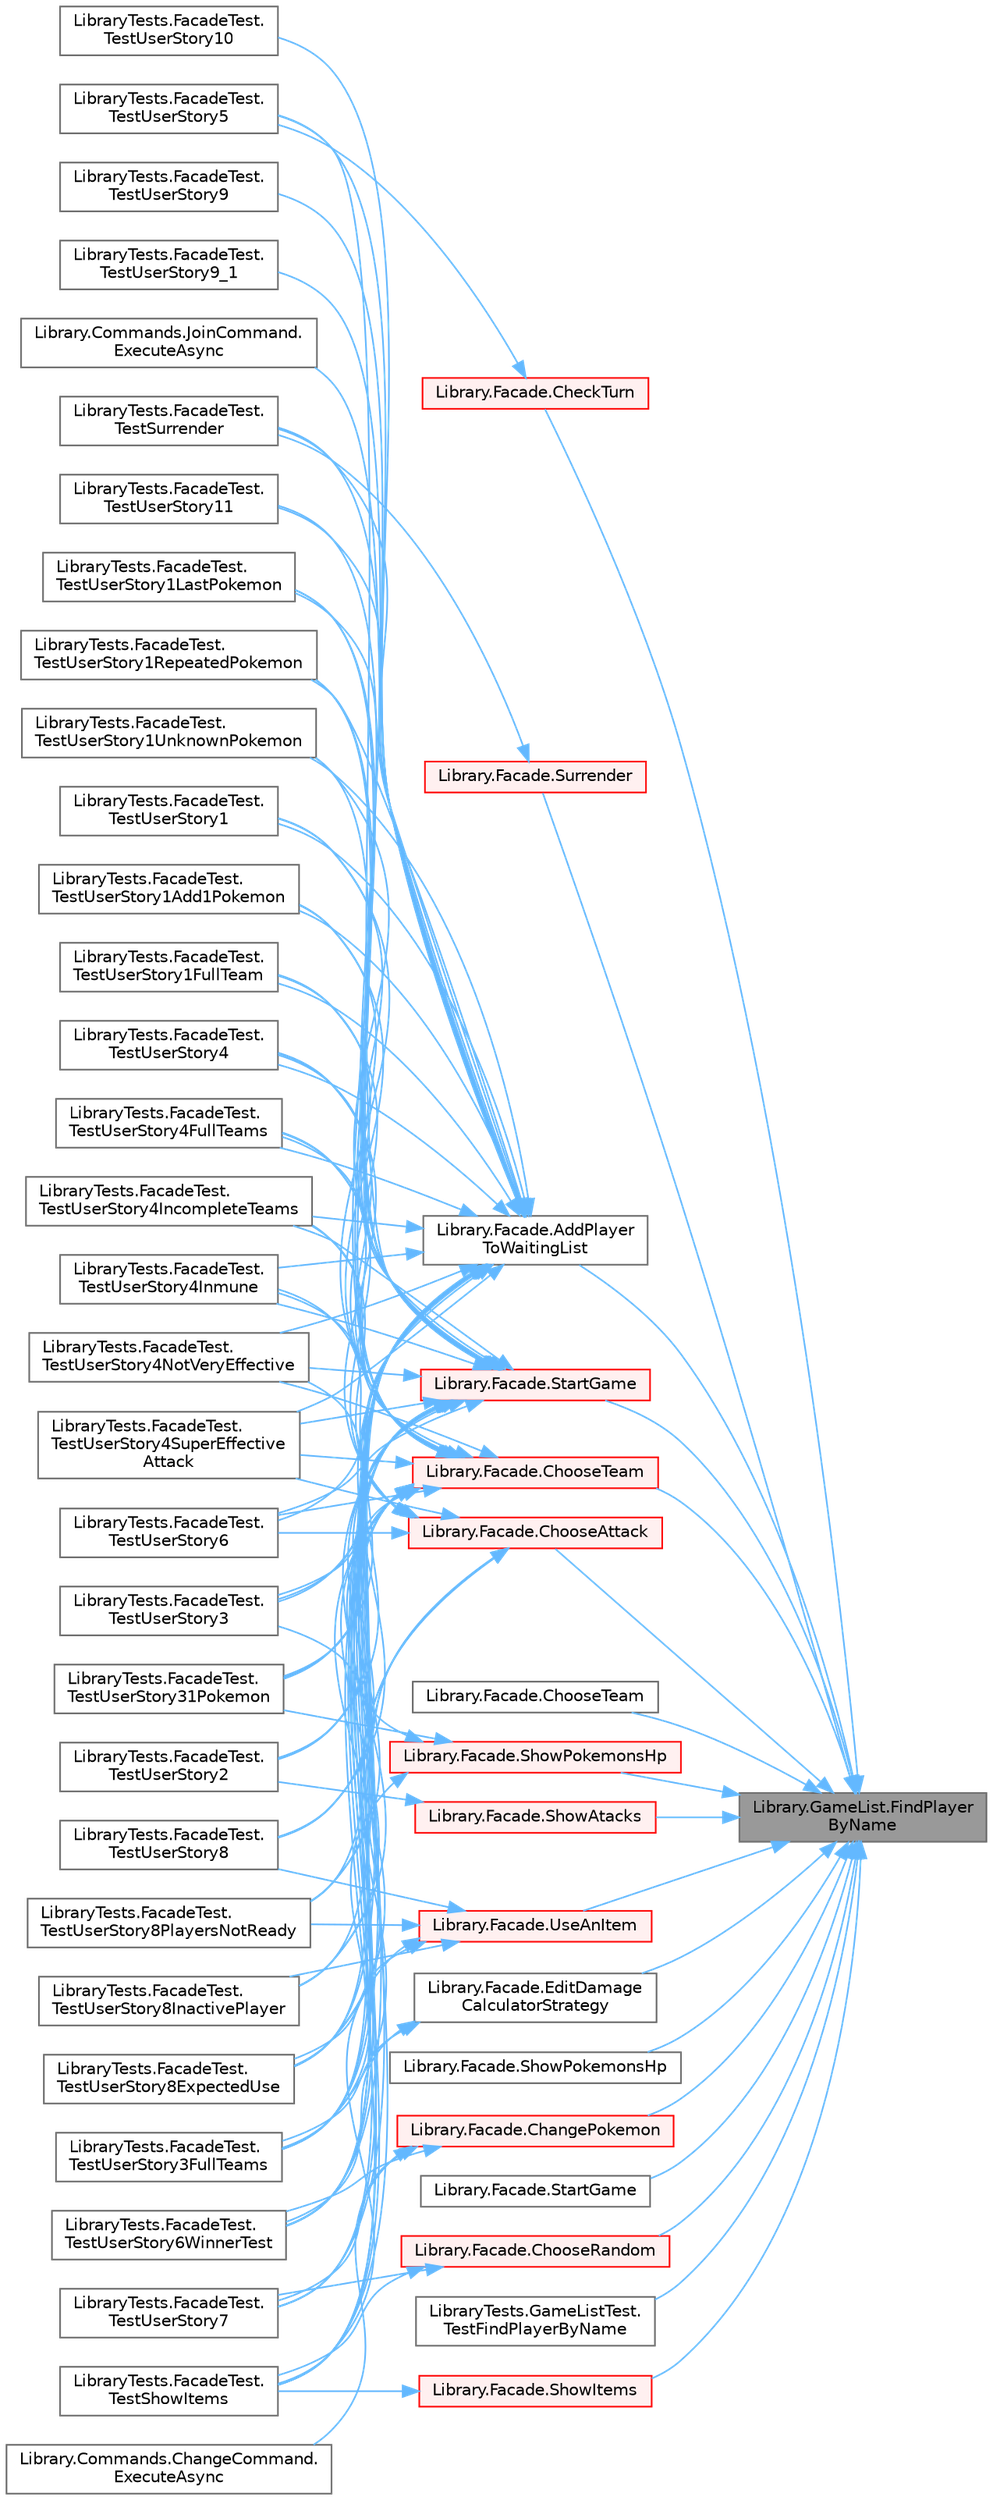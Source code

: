 digraph "Library.GameList.FindPlayerByName"
{
 // INTERACTIVE_SVG=YES
 // LATEX_PDF_SIZE
  bgcolor="transparent";
  edge [fontname=Helvetica,fontsize=10,labelfontname=Helvetica,labelfontsize=10];
  node [fontname=Helvetica,fontsize=10,shape=box,height=0.2,width=0.4];
  rankdir="RL";
  Node1 [id="Node000001",label="Library.GameList.FindPlayer\lByName",height=0.2,width=0.4,color="gray40", fillcolor="grey60", style="filled", fontcolor="black",tooltip="Devuelve un jugador buscandolo por su nombre."];
  Node1 -> Node2 [id="edge1_Node000001_Node000002",dir="back",color="steelblue1",style="solid",tooltip=" "];
  Node2 [id="Node000002",label="Library.Facade.AddPlayer\lToWaitingList",height=0.2,width=0.4,color="grey40", fillcolor="white", style="filled",URL="$classLibrary_1_1Facade.html#ab8784ba49bab75ab95697412f7154c37",tooltip="Historia de usuario 9: Agrega un jugador a la lista de espera."];
  Node2 -> Node3 [id="edge2_Node000002_Node000003",dir="back",color="steelblue1",style="solid",tooltip=" "];
  Node3 [id="Node000003",label="Library.Commands.JoinCommand.\lExecuteAsync",height=0.2,width=0.4,color="grey40", fillcolor="white", style="filled",URL="$classLibrary_1_1Commands_1_1JoinCommand.html#aa20b376619f55db3b80d51c603787598",tooltip="Implementa el comando 'join'. Este comando une al jugador que envía el mensaje a la lista de jugadore..."];
  Node2 -> Node4 [id="edge3_Node000002_Node000004",dir="back",color="steelblue1",style="solid",tooltip=" "];
  Node4 [id="Node000004",label="LibraryTests.FacadeTest.\lTestShowItems",height=0.2,width=0.4,color="grey40", fillcolor="white", style="filled",URL="$classLibraryTests_1_1FacadeTest.html#a90456bb6f0c4f16501499eefaa327dfd",tooltip="Verifica que los items disponibles de un jugador se muestren correctamente."];
  Node2 -> Node5 [id="edge4_Node000002_Node000005",dir="back",color="steelblue1",style="solid",tooltip=" "];
  Node5 [id="Node000005",label="LibraryTests.FacadeTest.\lTestSurrender",height=0.2,width=0.4,color="grey40", fillcolor="white", style="filled",URL="$classLibraryTests_1_1FacadeTest.html#a59409b12f5f11ca59b1722c05da89de0",tooltip="Verifica que un jugador solo pueda rendirse si está en una partida activa."];
  Node2 -> Node6 [id="edge5_Node000002_Node000006",dir="back",color="steelblue1",style="solid",tooltip=" "];
  Node6 [id="Node000006",label="LibraryTests.FacadeTest.\lTestUserStory1",height=0.2,width=0.4,color="grey40", fillcolor="white", style="filled",URL="$classLibraryTests_1_1FacadeTest.html#a0c532a87220e7aa87b92a92e99c193c0",tooltip="Test de la historia de usuario 1."];
  Node2 -> Node7 [id="edge6_Node000002_Node000007",dir="back",color="steelblue1",style="solid",tooltip=" "];
  Node7 [id="Node000007",label="LibraryTests.FacadeTest.\lTestUserStory10",height=0.2,width=0.4,color="grey40", fillcolor="white", style="filled",URL="$classLibraryTests_1_1FacadeTest.html#a37b9657e8da7c1732b914ff3ff5a5ac0",tooltip="Test de la historia de usuario 10."];
  Node2 -> Node8 [id="edge7_Node000002_Node000008",dir="back",color="steelblue1",style="solid",tooltip=" "];
  Node8 [id="Node000008",label="LibraryTests.FacadeTest.\lTestUserStory11",height=0.2,width=0.4,color="grey40", fillcolor="white", style="filled",URL="$classLibraryTests_1_1FacadeTest.html#ab3570deef98f9efd32b87177c43f9e25",tooltip="Test de la historia de usuario 11."];
  Node2 -> Node9 [id="edge8_Node000002_Node000009",dir="back",color="steelblue1",style="solid",tooltip=" "];
  Node9 [id="Node000009",label="LibraryTests.FacadeTest.\lTestUserStory1Add1Pokemon",height=0.2,width=0.4,color="grey40", fillcolor="white", style="filled",URL="$classLibraryTests_1_1FacadeTest.html#a10bd8bf843aaa0239a2b9a75a1f01d55",tooltip="Verifica que un jugador puede añadir un Pokemon a su equipo."];
  Node2 -> Node10 [id="edge9_Node000002_Node000010",dir="back",color="steelblue1",style="solid",tooltip=" "];
  Node10 [id="Node000010",label="LibraryTests.FacadeTest.\lTestUserStory1FullTeam",height=0.2,width=0.4,color="grey40", fillcolor="white", style="filled",URL="$classLibraryTests_1_1FacadeTest.html#ac182763b9e55bee3ace5da415ab5f5b5",tooltip="Comprueba que no se pueden agregar más de 6 Pokemon a un equipo."];
  Node2 -> Node11 [id="edge10_Node000002_Node000011",dir="back",color="steelblue1",style="solid",tooltip=" "];
  Node11 [id="Node000011",label="LibraryTests.FacadeTest.\lTestUserStory1LastPokemon",height=0.2,width=0.4,color="grey40", fillcolor="white", style="filled",URL="$classLibraryTests_1_1FacadeTest.html#a538b13d1b3f8d861bf5a4ab1525cf9c0",tooltip="Verifica que cuando el jugador completa su equipo con 6 Pokemon, se muestra un mensaje indicando que ..."];
  Node2 -> Node12 [id="edge11_Node000002_Node000012",dir="back",color="steelblue1",style="solid",tooltip=" "];
  Node12 [id="Node000012",label="LibraryTests.FacadeTest.\lTestUserStory1RepeatedPokemon",height=0.2,width=0.4,color="grey40", fillcolor="white", style="filled",URL="$classLibraryTests_1_1FacadeTest.html#a5db4ed9186bb93b71c48c0284fa6209e",tooltip="Comprueba que no se puede añadir un Pokemon ya presente en el equipo del jugador."];
  Node2 -> Node13 [id="edge12_Node000002_Node000013",dir="back",color="steelblue1",style="solid",tooltip=" "];
  Node13 [id="Node000013",label="LibraryTests.FacadeTest.\lTestUserStory1UnknownPokemon",height=0.2,width=0.4,color="grey40", fillcolor="white", style="filled",URL="$classLibraryTests_1_1FacadeTest.html#abbba8e9f24b1b2d8b74bb5c23165eac6",tooltip="Verifica que si un jugador intenta elegir un Pokemon inexistente, se muestra un mensaje de error."];
  Node2 -> Node14 [id="edge13_Node000002_Node000014",dir="back",color="steelblue1",style="solid",tooltip=" "];
  Node14 [id="Node000014",label="LibraryTests.FacadeTest.\lTestUserStory2",height=0.2,width=0.4,color="grey40", fillcolor="white", style="filled",URL="$classLibraryTests_1_1FacadeTest.html#a486b36d23bdad6150c34d2bd3f3dced6",tooltip="Test de la historia de usuario 2."];
  Node2 -> Node15 [id="edge14_Node000002_Node000015",dir="back",color="steelblue1",style="solid",tooltip=" "];
  Node15 [id="Node000015",label="LibraryTests.FacadeTest.\lTestUserStory3",height=0.2,width=0.4,color="grey40", fillcolor="white", style="filled",URL="$classLibraryTests_1_1FacadeTest.html#a174a904b645e5f5216e6fb9dc4630817",tooltip="Test de la historia de usuario 3."];
  Node2 -> Node16 [id="edge15_Node000002_Node000016",dir="back",color="steelblue1",style="solid",tooltip=" "];
  Node16 [id="Node000016",label="LibraryTests.FacadeTest.\lTestUserStory31Pokemon",height=0.2,width=0.4,color="grey40", fillcolor="white", style="filled",URL="$classLibraryTests_1_1FacadeTest.html#ad457dd01813745d9531ce7f619201084",tooltip="Verifica que se muestra el HP de los Pokemon del jugador y también si otro jugador no ha completado s..."];
  Node2 -> Node17 [id="edge16_Node000002_Node000017",dir="back",color="steelblue1",style="solid",tooltip=" "];
  Node17 [id="Node000017",label="LibraryTests.FacadeTest.\lTestUserStory3FullTeams",height=0.2,width=0.4,color="grey40", fillcolor="white", style="filled",URL="$classLibraryTests_1_1FacadeTest.html#aac6a0d41eb91460778db5af54f63130b",tooltip="Verifica que cuando ambos jugadores tienen equipos completos, se puede muestrar el HP de los Pokemon ..."];
  Node2 -> Node18 [id="edge17_Node000002_Node000018",dir="back",color="steelblue1",style="solid",tooltip=" "];
  Node18 [id="Node000018",label="LibraryTests.FacadeTest.\lTestUserStory4",height=0.2,width=0.4,color="grey40", fillcolor="white", style="filled",URL="$classLibraryTests_1_1FacadeTest.html#a2fe51ecedbe3ba492916233594b36d73",tooltip="Test de la historia de usuario 4."];
  Node2 -> Node19 [id="edge18_Node000002_Node000019",dir="back",color="steelblue1",style="solid",tooltip=" "];
  Node19 [id="Node000019",label="LibraryTests.FacadeTest.\lTestUserStory4FullTeams",height=0.2,width=0.4,color="grey40", fillcolor="white", style="filled",URL="$classLibraryTests_1_1FacadeTest.html#a7b3d6724741172801da3d1894f315940",tooltip="Verifica que un jugador puede realizar un ataque solo si es el jugador activo y si el ataque existe e..."];
  Node2 -> Node20 [id="edge19_Node000002_Node000020",dir="back",color="steelblue1",style="solid",tooltip=" "];
  Node20 [id="Node000020",label="LibraryTests.FacadeTest.\lTestUserStory4IncompleteTeams",height=0.2,width=0.4,color="grey40", fillcolor="white", style="filled",URL="$classLibraryTests_1_1FacadeTest.html#a270a6bd92ed46ac82aa45ad06ad24107",tooltip="Verifica que si alguno de los jugadores no tiene su equipo completo, no pueden realizarse ataques."];
  Node2 -> Node21 [id="edge20_Node000002_Node000021",dir="back",color="steelblue1",style="solid",tooltip=" "];
  Node21 [id="Node000021",label="LibraryTests.FacadeTest.\lTestUserStory4Inmune",height=0.2,width=0.4,color="grey40", fillcolor="white", style="filled",URL="$classLibraryTests_1_1FacadeTest.html#ac8d1246dbc158a1b08a951d64b6b3452",tooltip="Verifica que se puede realizar daño en base a las efectividades."];
  Node2 -> Node22 [id="edge21_Node000002_Node000022",dir="back",color="steelblue1",style="solid",tooltip=" "];
  Node22 [id="Node000022",label="LibraryTests.FacadeTest.\lTestUserStory4NotVeryEffective",height=0.2,width=0.4,color="grey40", fillcolor="white", style="filled",URL="$classLibraryTests_1_1FacadeTest.html#a547153a9aa7c2ec004d557adad2453ca",tooltip="Verifica que se puede realizar daño en base a las efectividades."];
  Node2 -> Node23 [id="edge22_Node000002_Node000023",dir="back",color="steelblue1",style="solid",tooltip=" "];
  Node23 [id="Node000023",label="LibraryTests.FacadeTest.\lTestUserStory4SuperEffective\lAttack",height=0.2,width=0.4,color="grey40", fillcolor="white", style="filled",URL="$classLibraryTests_1_1FacadeTest.html#af5515ac555b36a2ca31956045c2692a8",tooltip="Verifica que se puede realizar daño en base a las efectividades."];
  Node2 -> Node24 [id="edge23_Node000002_Node000024",dir="back",color="steelblue1",style="solid",tooltip=" "];
  Node24 [id="Node000024",label="LibraryTests.FacadeTest.\lTestUserStory5",height=0.2,width=0.4,color="grey40", fillcolor="white", style="filled",URL="$classLibraryTests_1_1FacadeTest.html#aba6d127eb4dbc71cbd758dc3e41ecb5d",tooltip="Test de la historia de usuario 5."];
  Node2 -> Node25 [id="edge24_Node000002_Node000025",dir="back",color="steelblue1",style="solid",tooltip=" "];
  Node25 [id="Node000025",label="LibraryTests.FacadeTest.\lTestUserStory6",height=0.2,width=0.4,color="grey40", fillcolor="white", style="filled",URL="$classLibraryTests_1_1FacadeTest.html#a35433150a75ceba9bed321a7c37c8e9a",tooltip="Test de la historia de usuario 6."];
  Node2 -> Node26 [id="edge25_Node000002_Node000026",dir="back",color="steelblue1",style="solid",tooltip=" "];
  Node26 [id="Node000026",label="LibraryTests.FacadeTest.\lTestUserStory6WinnerTest",height=0.2,width=0.4,color="grey40", fillcolor="white", style="filled",URL="$classLibraryTests_1_1FacadeTest.html#aa848dbd02da950df82e2147a6a284abb",tooltip="Verifica que se muestre un mensaje indicando."];
  Node2 -> Node27 [id="edge26_Node000002_Node000027",dir="back",color="steelblue1",style="solid",tooltip=" "];
  Node27 [id="Node000027",label="LibraryTests.FacadeTest.\lTestUserStory7",height=0.2,width=0.4,color="grey40", fillcolor="white", style="filled",URL="$classLibraryTests_1_1FacadeTest.html#aadc312a366fe3e403d4e63671454031c",tooltip="Test de la historia de usuario 7."];
  Node2 -> Node28 [id="edge27_Node000002_Node000028",dir="back",color="steelblue1",style="solid",tooltip=" "];
  Node28 [id="Node000028",label="LibraryTests.FacadeTest.\lTestUserStory8",height=0.2,width=0.4,color="grey40", fillcolor="white", style="filled",URL="$classLibraryTests_1_1FacadeTest.html#afbd379e47a09ca21177b0d80591ab6f9",tooltip="Test de la historia de usuario 8."];
  Node2 -> Node29 [id="edge28_Node000002_Node000029",dir="back",color="steelblue1",style="solid",tooltip=" "];
  Node29 [id="Node000029",label="LibraryTests.FacadeTest.\lTestUserStory8ExpectedUse",height=0.2,width=0.4,color="grey40", fillcolor="white", style="filled",URL="$classLibraryTests_1_1FacadeTest.html#aac6e7e8d73bf8f1303e20064465bb8e1",tooltip="Verifica que el jugador activo pueda usar un item correctamente."];
  Node2 -> Node30 [id="edge29_Node000002_Node000030",dir="back",color="steelblue1",style="solid",tooltip=" "];
  Node30 [id="Node000030",label="LibraryTests.FacadeTest.\lTestUserStory8InactivePlayer",height=0.2,width=0.4,color="grey40", fillcolor="white", style="filled",URL="$classLibraryTests_1_1FacadeTest.html#a36324ef55159b9fda15f8af4ffed2867",tooltip="Verifica que el jugador inactivo no pueda usar items."];
  Node2 -> Node31 [id="edge30_Node000002_Node000031",dir="back",color="steelblue1",style="solid",tooltip=" "];
  Node31 [id="Node000031",label="LibraryTests.FacadeTest.\lTestUserStory8PlayersNotReady",height=0.2,width=0.4,color="grey40", fillcolor="white", style="filled",URL="$classLibraryTests_1_1FacadeTest.html#a6cbb0df5960d492889cbe914ff9786f4",tooltip="Verifica que un jugador no puede usar un item si el otro jugador no ha completado su equipo."];
  Node2 -> Node32 [id="edge31_Node000002_Node000032",dir="back",color="steelblue1",style="solid",tooltip=" "];
  Node32 [id="Node000032",label="LibraryTests.FacadeTest.\lTestUserStory9",height=0.2,width=0.4,color="grey40", fillcolor="white", style="filled",URL="$classLibraryTests_1_1FacadeTest.html#a600ac1d267ea06534f36a83cee7bc829",tooltip="Test de la historia de usuario 9."];
  Node2 -> Node33 [id="edge32_Node000002_Node000033",dir="back",color="steelblue1",style="solid",tooltip=" "];
  Node33 [id="Node000033",label="LibraryTests.FacadeTest.\lTestUserStory9_1",height=0.2,width=0.4,color="grey40", fillcolor="white", style="filled",URL="$classLibraryTests_1_1FacadeTest.html#af138d4012ab860533759da2839dcde10",tooltip="Verifica que un jugador pueda ser eliminado de la lista de espera correctamente."];
  Node1 -> Node34 [id="edge33_Node000001_Node000034",dir="back",color="steelblue1",style="solid",tooltip=" "];
  Node34 [id="Node000034",label="Library.Facade.ChangePokemon",height=0.2,width=0.4,color="red", fillcolor="#FFF0F0", style="filled",URL="$classLibrary_1_1Facade.html#a8997a21e19d2a44cd060422768dfbddd",tooltip="Historia de usuario 7: Permite a un jugador activo cambiar su Pokemon actual durante su turno en una ..."];
  Node34 -> Node35 [id="edge34_Node000034_Node000035",dir="back",color="steelblue1",style="solid",tooltip=" "];
  Node35 [id="Node000035",label="Library.Commands.ChangeCommand.\lExecuteAsync",height=0.2,width=0.4,color="grey40", fillcolor="white", style="filled",URL="$classLibrary_1_1Commands_1_1ChangeCommand.html#a7fa738b2d7cc6f9c0aac78740e7be862",tooltip="Envía a la fachada un mensaje con el nombre del Pokemon que el jugador seleccionó para ser su nuevo P..."];
  Node34 -> Node26 [id="edge35_Node000034_Node000026",dir="back",color="steelblue1",style="solid",tooltip=" "];
  Node34 -> Node27 [id="edge36_Node000034_Node000027",dir="back",color="steelblue1",style="solid",tooltip=" "];
  Node1 -> Node37 [id="edge37_Node000001_Node000037",dir="back",color="steelblue1",style="solid",tooltip=" "];
  Node37 [id="Node000037",label="Library.Facade.CheckTurn",height=0.2,width=0.4,color="red", fillcolor="#FFF0F0", style="filled",URL="$classLibrary_1_1Facade.html#a99bd9042b777684a16c6d1977b9de625",tooltip="Historia de usuario 5: Comprueba si es el turno de un jugador y muestra las opciones disponibles."];
  Node37 -> Node24 [id="edge38_Node000037_Node000024",dir="back",color="steelblue1",style="solid",tooltip=" "];
  Node1 -> Node40 [id="edge39_Node000001_Node000040",dir="back",color="steelblue1",style="solid",tooltip=" "];
  Node40 [id="Node000040",label="Library.Facade.ChooseAttack",height=0.2,width=0.4,color="red", fillcolor="#FFF0F0", style="filled",URL="$classLibrary_1_1Facade.html#a654944afb774828780427cef30687c84",tooltip="Historia de usuario 4: Permite a un jugador elegir y ejecutar un ataque durante su turno en una parti..."];
  Node40 -> Node4 [id="edge40_Node000040_Node000004",dir="back",color="steelblue1",style="solid",tooltip=" "];
  Node40 -> Node17 [id="edge41_Node000040_Node000017",dir="back",color="steelblue1",style="solid",tooltip=" "];
  Node40 -> Node18 [id="edge42_Node000040_Node000018",dir="back",color="steelblue1",style="solid",tooltip=" "];
  Node40 -> Node19 [id="edge43_Node000040_Node000019",dir="back",color="steelblue1",style="solid",tooltip=" "];
  Node40 -> Node20 [id="edge44_Node000040_Node000020",dir="back",color="steelblue1",style="solid",tooltip=" "];
  Node40 -> Node21 [id="edge45_Node000040_Node000021",dir="back",color="steelblue1",style="solid",tooltip=" "];
  Node40 -> Node22 [id="edge46_Node000040_Node000022",dir="back",color="steelblue1",style="solid",tooltip=" "];
  Node40 -> Node23 [id="edge47_Node000040_Node000023",dir="back",color="steelblue1",style="solid",tooltip=" "];
  Node40 -> Node25 [id="edge48_Node000040_Node000025",dir="back",color="steelblue1",style="solid",tooltip=" "];
  Node40 -> Node26 [id="edge49_Node000040_Node000026",dir="back",color="steelblue1",style="solid",tooltip=" "];
  Node40 -> Node29 [id="edge50_Node000040_Node000029",dir="back",color="steelblue1",style="solid",tooltip=" "];
  Node1 -> Node43 [id="edge51_Node000001_Node000043",dir="back",color="steelblue1",style="solid",tooltip=" "];
  Node43 [id="Node000043",label="Library.Facade.ChooseRandom",height=0.2,width=0.4,color="red", fillcolor="#FFF0F0", style="filled",URL="$classLibrary_1_1Facade.html#a61547f8ddbb1a86128d810e18d1891fe",tooltip="Completa aleatoriamente el equipo de Pokemons."];
  Node43 -> Node4 [id="edge52_Node000043_Node000004",dir="back",color="steelblue1",style="solid",tooltip=" "];
  Node43 -> Node27 [id="edge53_Node000043_Node000027",dir="back",color="steelblue1",style="solid",tooltip=" "];
  Node1 -> Node45 [id="edge54_Node000001_Node000045",dir="back",color="steelblue1",style="solid",tooltip=" "];
  Node45 [id="Node000045",label="Library.Facade.ChooseTeam",height=0.2,width=0.4,color="red", fillcolor="#FFF0F0", style="filled",URL="$classLibrary_1_1Facade.html#a542c335b954dab9971c87d83de9ccc97",tooltip="Historia 1: Permite a un jugador agregar un Pokemon al equipo desde el catálogo."];
  Node45 -> Node4 [id="edge55_Node000045_Node000004",dir="back",color="steelblue1",style="solid",tooltip=" "];
  Node45 -> Node6 [id="edge56_Node000045_Node000006",dir="back",color="steelblue1",style="solid",tooltip=" "];
  Node45 -> Node9 [id="edge57_Node000045_Node000009",dir="back",color="steelblue1",style="solid",tooltip=" "];
  Node45 -> Node10 [id="edge58_Node000045_Node000010",dir="back",color="steelblue1",style="solid",tooltip=" "];
  Node45 -> Node11 [id="edge59_Node000045_Node000011",dir="back",color="steelblue1",style="solid",tooltip=" "];
  Node45 -> Node12 [id="edge60_Node000045_Node000012",dir="back",color="steelblue1",style="solid",tooltip=" "];
  Node45 -> Node13 [id="edge61_Node000045_Node000013",dir="back",color="steelblue1",style="solid",tooltip=" "];
  Node45 -> Node14 [id="edge62_Node000045_Node000014",dir="back",color="steelblue1",style="solid",tooltip=" "];
  Node45 -> Node15 [id="edge63_Node000045_Node000015",dir="back",color="steelblue1",style="solid",tooltip=" "];
  Node45 -> Node16 [id="edge64_Node000045_Node000016",dir="back",color="steelblue1",style="solid",tooltip=" "];
  Node45 -> Node17 [id="edge65_Node000045_Node000017",dir="back",color="steelblue1",style="solid",tooltip=" "];
  Node45 -> Node18 [id="edge66_Node000045_Node000018",dir="back",color="steelblue1",style="solid",tooltip=" "];
  Node45 -> Node19 [id="edge67_Node000045_Node000019",dir="back",color="steelblue1",style="solid",tooltip=" "];
  Node45 -> Node20 [id="edge68_Node000045_Node000020",dir="back",color="steelblue1",style="solid",tooltip=" "];
  Node45 -> Node21 [id="edge69_Node000045_Node000021",dir="back",color="steelblue1",style="solid",tooltip=" "];
  Node45 -> Node22 [id="edge70_Node000045_Node000022",dir="back",color="steelblue1",style="solid",tooltip=" "];
  Node45 -> Node23 [id="edge71_Node000045_Node000023",dir="back",color="steelblue1",style="solid",tooltip=" "];
  Node45 -> Node25 [id="edge72_Node000045_Node000025",dir="back",color="steelblue1",style="solid",tooltip=" "];
  Node45 -> Node26 [id="edge73_Node000045_Node000026",dir="back",color="steelblue1",style="solid",tooltip=" "];
  Node45 -> Node27 [id="edge74_Node000045_Node000027",dir="back",color="steelblue1",style="solid",tooltip=" "];
  Node45 -> Node28 [id="edge75_Node000045_Node000028",dir="back",color="steelblue1",style="solid",tooltip=" "];
  Node45 -> Node29 [id="edge76_Node000045_Node000029",dir="back",color="steelblue1",style="solid",tooltip=" "];
  Node45 -> Node30 [id="edge77_Node000045_Node000030",dir="back",color="steelblue1",style="solid",tooltip=" "];
  Node45 -> Node31 [id="edge78_Node000045_Node000031",dir="back",color="steelblue1",style="solid",tooltip=" "];
  Node1 -> Node48 [id="edge79_Node000001_Node000048",dir="back",color="steelblue1",style="solid",tooltip=" "];
  Node48 [id="Node000048",label="Library.Facade.ChooseTeam",height=0.2,width=0.4,color="grey40", fillcolor="white", style="filled",URL="$classLibrary_1_1Facade.html#a1b275983d998bde8b135c652e3c48a93",tooltip="Historia 1: Permite a un jugador agregar un Pokemon al equipo desde el catálogo."];
  Node1 -> Node49 [id="edge80_Node000001_Node000049",dir="back",color="steelblue1",style="solid",tooltip=" "];
  Node49 [id="Node000049",label="Library.Facade.EditDamage\lCalculatorStrategy",height=0.2,width=0.4,color="grey40", fillcolor="white", style="filled",URL="$classLibrary_1_1Facade.html#a9809b5935c0b49409da62958cd65b597",tooltip="Este método se encarga de cambiar la estrategia asignada en la calculadora de daño...."];
  Node49 -> Node17 [id="edge81_Node000049_Node000017",dir="back",color="steelblue1",style="solid",tooltip=" "];
  Node49 -> Node26 [id="edge82_Node000049_Node000026",dir="back",color="steelblue1",style="solid",tooltip=" "];
  Node1 -> Node50 [id="edge83_Node000001_Node000050",dir="back",color="steelblue1",style="solid",tooltip=" "];
  Node50 [id="Node000050",label="Library.Facade.ShowAtacks",height=0.2,width=0.4,color="red", fillcolor="#FFF0F0", style="filled",URL="$classLibrary_1_1Facade.html#a6734f40108ad2d62679d48933a14aefc",tooltip="Historia de usuario 2: Muestra los ataques disponibles del Pokemon activo de un jugador."];
  Node50 -> Node14 [id="edge84_Node000050_Node000014",dir="back",color="steelblue1",style="solid",tooltip=" "];
  Node1 -> Node52 [id="edge85_Node000001_Node000052",dir="back",color="steelblue1",style="solid",tooltip=" "];
  Node52 [id="Node000052",label="Library.Facade.ShowItems",height=0.2,width=0.4,color="red", fillcolor="#FFF0F0", style="filled",URL="$classLibrary_1_1Facade.html#ad549661271bb9a21203fac96721c0fa2",tooltip="Muestra los items del jugador."];
  Node52 -> Node4 [id="edge86_Node000052_Node000004",dir="back",color="steelblue1",style="solid",tooltip=" "];
  Node1 -> Node54 [id="edge87_Node000001_Node000054",dir="back",color="steelblue1",style="solid",tooltip=" "];
  Node54 [id="Node000054",label="Library.Facade.ShowPokemonsHp",height=0.2,width=0.4,color="red", fillcolor="#FFF0F0", style="filled",URL="$classLibrary_1_1Facade.html#a021e3e6d485a0cb0599f1821b49ef30c",tooltip="Historia de usuario 3: Muestra los puntos de vida (HP) de los Pokemon de un jugador."];
  Node54 -> Node15 [id="edge88_Node000054_Node000015",dir="back",color="steelblue1",style="solid",tooltip=" "];
  Node54 -> Node16 [id="edge89_Node000054_Node000016",dir="back",color="steelblue1",style="solid",tooltip=" "];
  Node54 -> Node17 [id="edge90_Node000054_Node000017",dir="back",color="steelblue1",style="solid",tooltip=" "];
  Node1 -> Node57 [id="edge91_Node000001_Node000057",dir="back",color="steelblue1",style="solid",tooltip=" "];
  Node57 [id="Node000057",label="Library.Facade.ShowPokemonsHp",height=0.2,width=0.4,color="grey40", fillcolor="white", style="filled",URL="$classLibrary_1_1Facade.html#a1ab4cd6b1641209fac55991c17754b66",tooltip="Historia de usuario 3: Muestra los puntos de vida (HP) de los Pokemon de un jugador."];
  Node1 -> Node58 [id="edge92_Node000001_Node000058",dir="back",color="steelblue1",style="solid",tooltip=" "];
  Node58 [id="Node000058",label="Library.Facade.StartGame",height=0.2,width=0.4,color="red", fillcolor="#FFF0F0", style="filled",URL="$classLibrary_1_1Facade.html#a254fa741693ebc4342764475104d3733",tooltip="Historia de usuario 11.1: Inicia una batalla entre dos jugadores, eligiendo un oponente específico o ..."];
  Node58 -> Node4 [id="edge93_Node000058_Node000004",dir="back",color="steelblue1",style="solid",tooltip=" "];
  Node58 -> Node5 [id="edge94_Node000058_Node000005",dir="back",color="steelblue1",style="solid",tooltip=" "];
  Node58 -> Node6 [id="edge95_Node000058_Node000006",dir="back",color="steelblue1",style="solid",tooltip=" "];
  Node58 -> Node8 [id="edge96_Node000058_Node000008",dir="back",color="steelblue1",style="solid",tooltip=" "];
  Node58 -> Node9 [id="edge97_Node000058_Node000009",dir="back",color="steelblue1",style="solid",tooltip=" "];
  Node58 -> Node10 [id="edge98_Node000058_Node000010",dir="back",color="steelblue1",style="solid",tooltip=" "];
  Node58 -> Node11 [id="edge99_Node000058_Node000011",dir="back",color="steelblue1",style="solid",tooltip=" "];
  Node58 -> Node12 [id="edge100_Node000058_Node000012",dir="back",color="steelblue1",style="solid",tooltip=" "];
  Node58 -> Node13 [id="edge101_Node000058_Node000013",dir="back",color="steelblue1",style="solid",tooltip=" "];
  Node58 -> Node14 [id="edge102_Node000058_Node000014",dir="back",color="steelblue1",style="solid",tooltip=" "];
  Node58 -> Node15 [id="edge103_Node000058_Node000015",dir="back",color="steelblue1",style="solid",tooltip=" "];
  Node58 -> Node16 [id="edge104_Node000058_Node000016",dir="back",color="steelblue1",style="solid",tooltip=" "];
  Node58 -> Node17 [id="edge105_Node000058_Node000017",dir="back",color="steelblue1",style="solid",tooltip=" "];
  Node58 -> Node18 [id="edge106_Node000058_Node000018",dir="back",color="steelblue1",style="solid",tooltip=" "];
  Node58 -> Node19 [id="edge107_Node000058_Node000019",dir="back",color="steelblue1",style="solid",tooltip=" "];
  Node58 -> Node20 [id="edge108_Node000058_Node000020",dir="back",color="steelblue1",style="solid",tooltip=" "];
  Node58 -> Node21 [id="edge109_Node000058_Node000021",dir="back",color="steelblue1",style="solid",tooltip=" "];
  Node58 -> Node22 [id="edge110_Node000058_Node000022",dir="back",color="steelblue1",style="solid",tooltip=" "];
  Node58 -> Node23 [id="edge111_Node000058_Node000023",dir="back",color="steelblue1",style="solid",tooltip=" "];
  Node58 -> Node24 [id="edge112_Node000058_Node000024",dir="back",color="steelblue1",style="solid",tooltip=" "];
  Node58 -> Node25 [id="edge113_Node000058_Node000025",dir="back",color="steelblue1",style="solid",tooltip=" "];
  Node58 -> Node26 [id="edge114_Node000058_Node000026",dir="back",color="steelblue1",style="solid",tooltip=" "];
  Node58 -> Node27 [id="edge115_Node000058_Node000027",dir="back",color="steelblue1",style="solid",tooltip=" "];
  Node58 -> Node28 [id="edge116_Node000058_Node000028",dir="back",color="steelblue1",style="solid",tooltip=" "];
  Node58 -> Node29 [id="edge117_Node000058_Node000029",dir="back",color="steelblue1",style="solid",tooltip=" "];
  Node58 -> Node30 [id="edge118_Node000058_Node000030",dir="back",color="steelblue1",style="solid",tooltip=" "];
  Node58 -> Node31 [id="edge119_Node000058_Node000031",dir="back",color="steelblue1",style="solid",tooltip=" "];
  Node1 -> Node60 [id="edge120_Node000001_Node000060",dir="back",color="steelblue1",style="solid",tooltip=" "];
  Node60 [id="Node000060",label="Library.Facade.StartGame",height=0.2,width=0.4,color="grey40", fillcolor="white", style="filled",URL="$classLibrary_1_1Facade.html#a3faab158ef85b4fb9dc994f427022ad0",tooltip="Historia de usuario 11.1: Inicia una batalla entre dos jugadores, eligiendo un oponente específico o ..."];
  Node1 -> Node61 [id="edge121_Node000001_Node000061",dir="back",color="steelblue1",style="solid",tooltip=" "];
  Node61 [id="Node000061",label="Library.Facade.Surrender",height=0.2,width=0.4,color="red", fillcolor="#FFF0F0", style="filled",URL="$classLibrary_1_1Facade.html#a4da326581139b7ba8ec08003e30b7b14",tooltip="Elimina la partida de la lista de partidas em curso."];
  Node61 -> Node5 [id="edge122_Node000061_Node000005",dir="back",color="steelblue1",style="solid",tooltip=" "];
  Node1 -> Node63 [id="edge123_Node000001_Node000063",dir="back",color="steelblue1",style="solid",tooltip=" "];
  Node63 [id="Node000063",label="LibraryTests.GameListTest.\lTestFindPlayerByName",height=0.2,width=0.4,color="grey40", fillcolor="white", style="filled",URL="$classLibraryTests_1_1GameListTest.html#a2b03d00401332e0e5be0af38ae416b2d",tooltip="Verifica que el método FindPlayerByName devuelve el jugador correcto cuando se busca por nombre y ret..."];
  Node1 -> Node64 [id="edge124_Node000001_Node000064",dir="back",color="steelblue1",style="solid",tooltip=" "];
  Node64 [id="Node000064",label="Library.Facade.UseAnItem",height=0.2,width=0.4,color="red", fillcolor="#FFF0F0", style="filled",URL="$classLibrary_1_1Facade.html#a95c0e8427585bfbc9cdd72b9accb92aa",tooltip="Historia de usuario 8 Permite a un jugador usar un item en un Pokemon."];
  Node64 -> Node4 [id="edge125_Node000064_Node000004",dir="back",color="steelblue1",style="solid",tooltip=" "];
  Node64 -> Node28 [id="edge126_Node000064_Node000028",dir="back",color="steelblue1",style="solid",tooltip=" "];
  Node64 -> Node29 [id="edge127_Node000064_Node000029",dir="back",color="steelblue1",style="solid",tooltip=" "];
  Node64 -> Node30 [id="edge128_Node000064_Node000030",dir="back",color="steelblue1",style="solid",tooltip=" "];
  Node64 -> Node31 [id="edge129_Node000064_Node000031",dir="back",color="steelblue1",style="solid",tooltip=" "];
}
